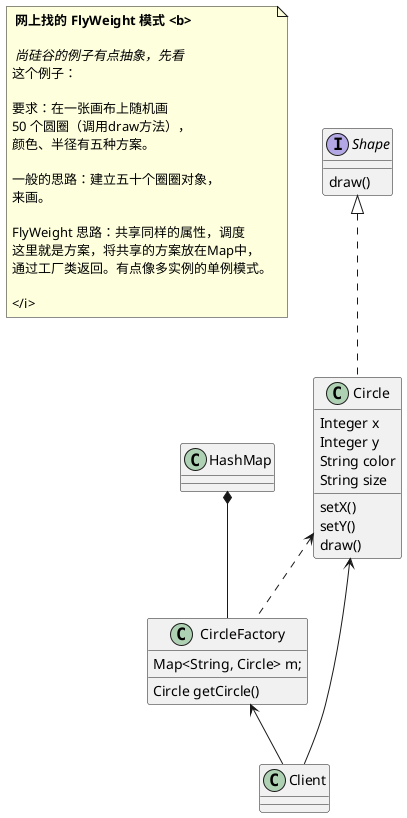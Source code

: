 @startuml
'https://plantuml.com/class-diagram

note as a
    <b> 网上找的 FlyWeight 模式 <b>

    <i> 尚硅谷的例子有点抽象，先看
    这个例子：

    要求：在一张画布上随机画
    50 个圆圈（调用draw方法），
    颜色、半径有五种方案。

    一般的思路：建立五十个圈圈对象，
    来画。

    FlyWeight 思路：共享同样的属性，调度
    这里就是方案，将共享的方案放在Map中，
    通过工厂类返回。有点像多实例的单例模式。

    </i>
end note

interface Shape{
    draw()
}

class Circle{
    Integer x
    Integer y
    String color
    String size
    setX()
    setY()
    draw()
}

Shape <|.. Circle

class CircleFactory{
    Map<String, Circle> m;
    Circle getCircle()
}

HashMap *-- CircleFactory
Circle <.. CircleFactory

CircleFactory <-- Client
Circle <-- Client
@enduml